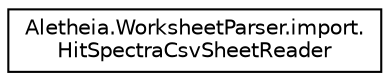 digraph "Graphical Class Hierarchy"
{
  edge [fontname="Helvetica",fontsize="10",labelfontname="Helvetica",labelfontsize="10"];
  node [fontname="Helvetica",fontsize="10",shape=record];
  rankdir="LR";
  Node0 [label="Aletheia.WorksheetParser.import.\lHitSpectraCsvSheetReader",height=0.2,width=0.4,color="black", fillcolor="white", style="filled",URL="$class_aletheia_1_1_worksheet_parser_1_1import_1_1_hit_spectra_csv_sheet_reader.html",tooltip="Little customized class to read HitSpectra This class is created as the HitSpectra file has header ro..."];
}
